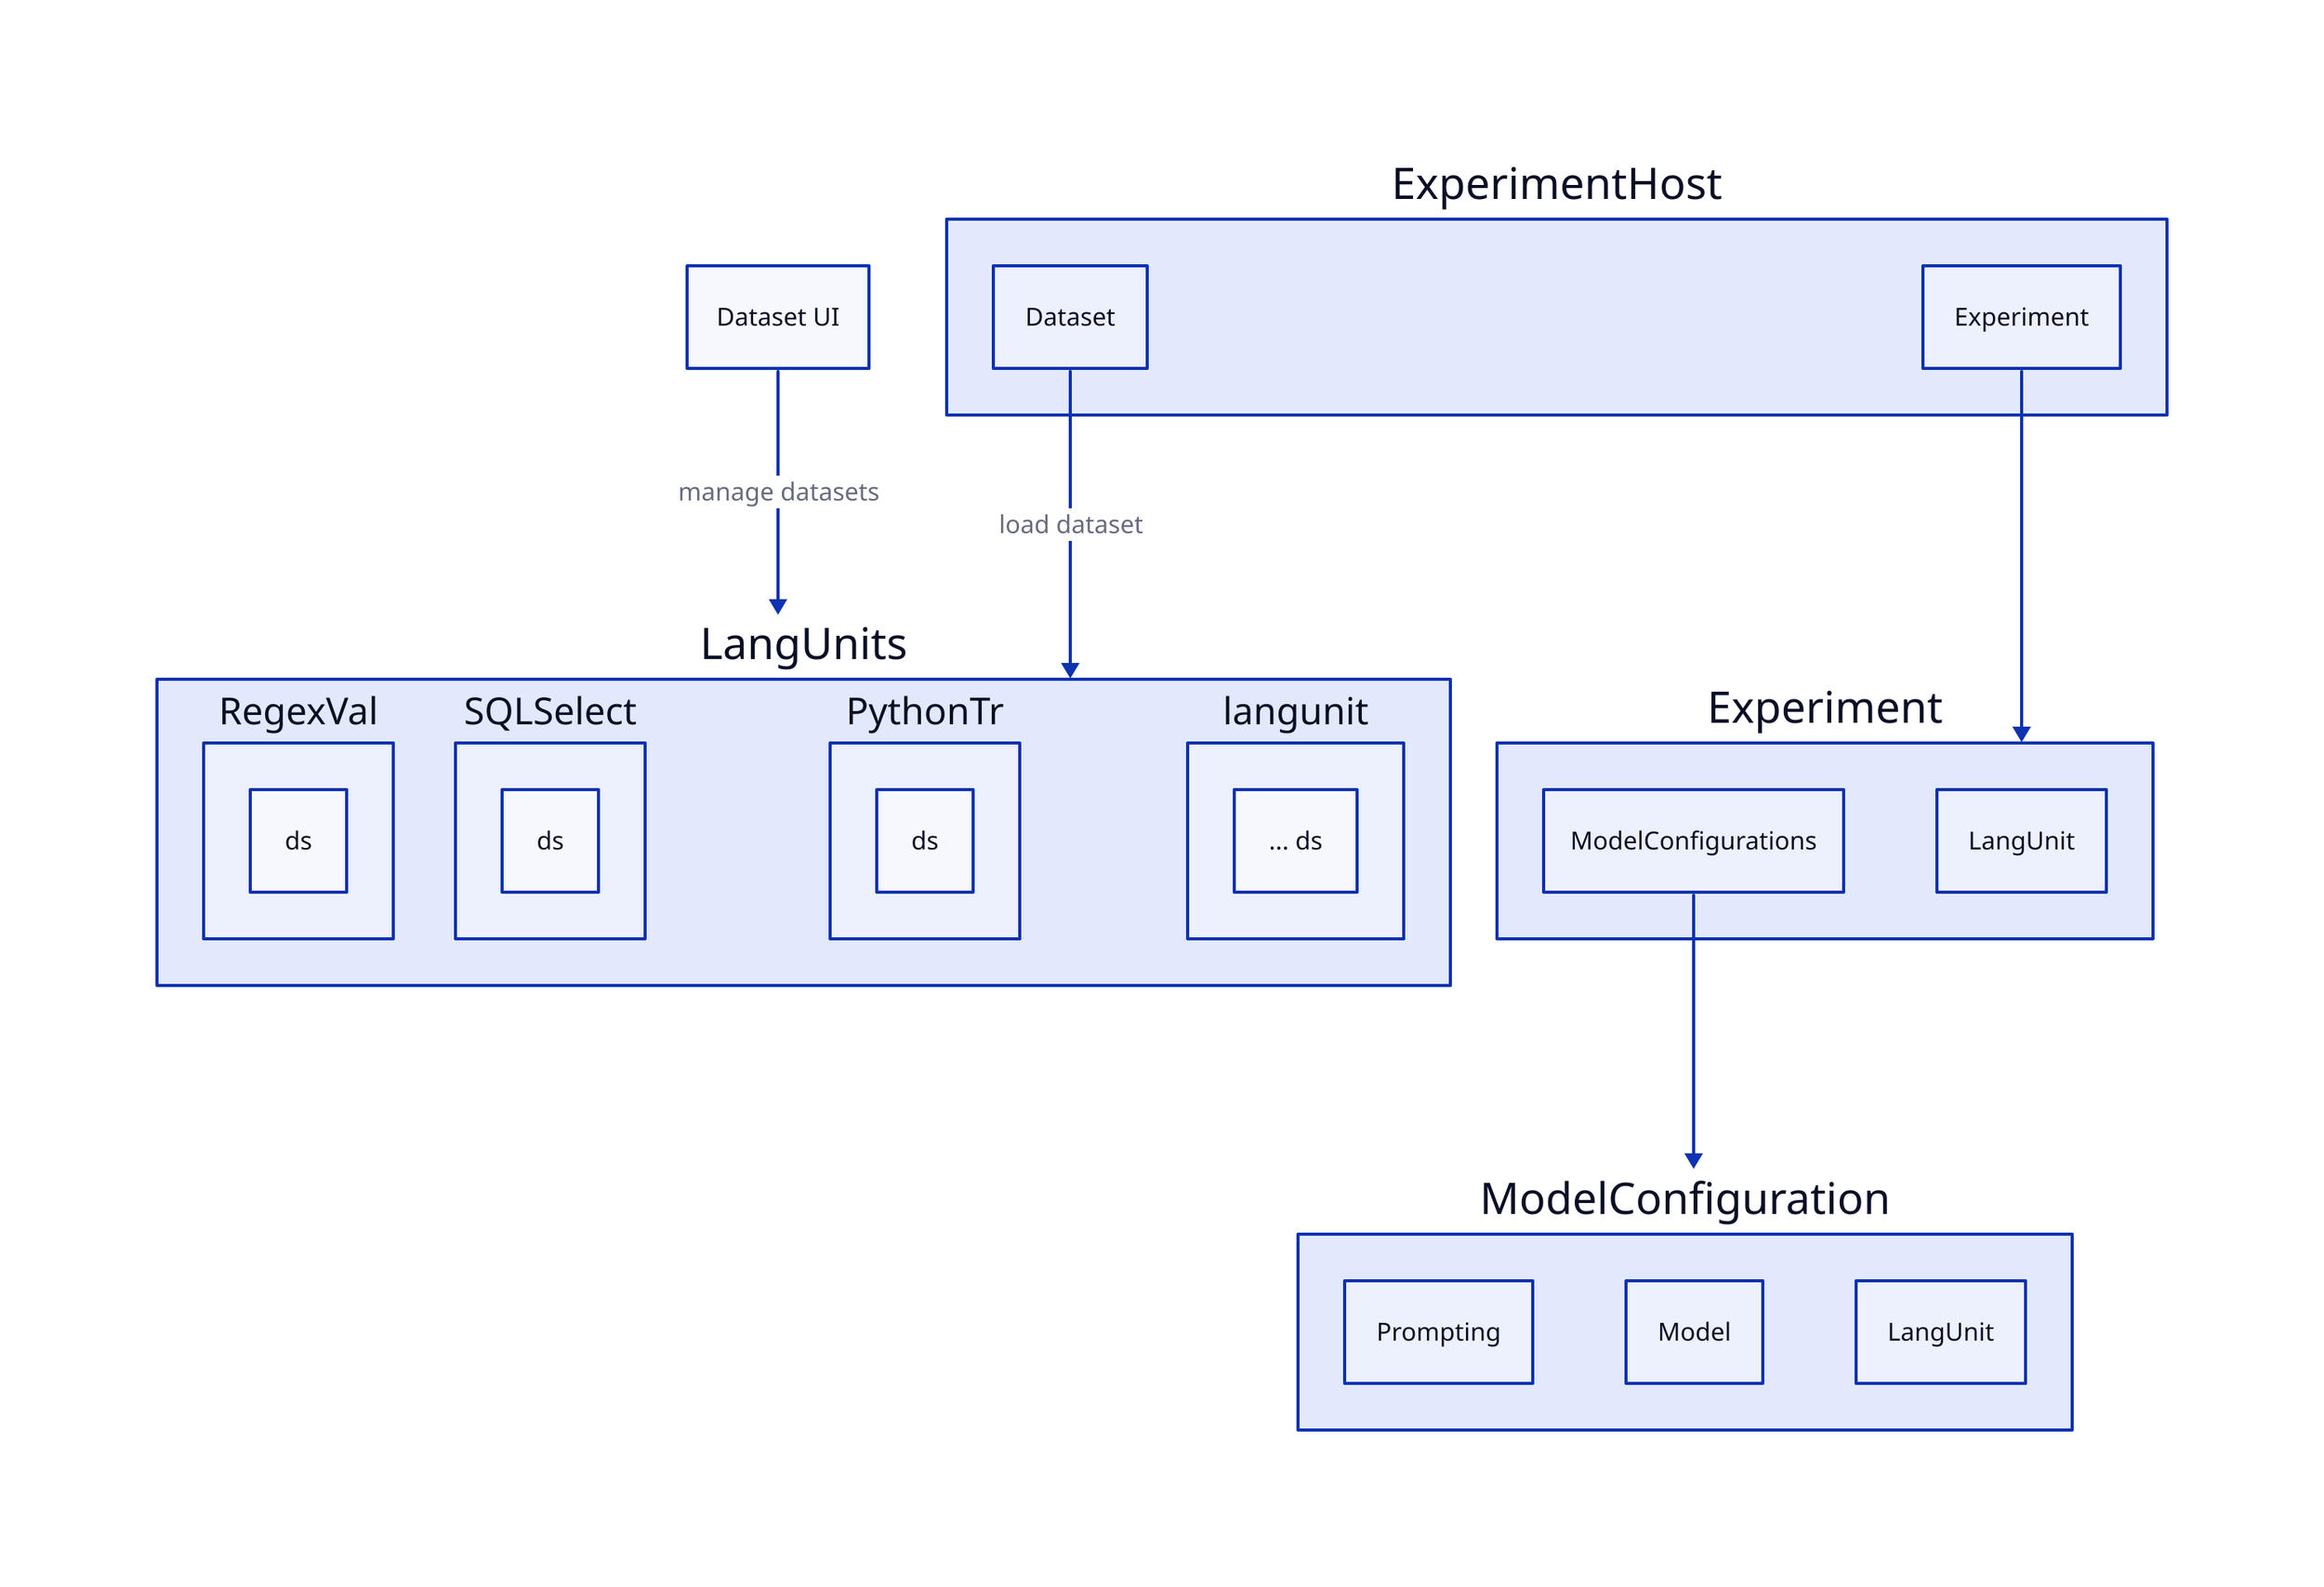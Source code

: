 LangUnits: {
  RegexVal: {
    ds
  }
  SQLSelect: {
    ds
  }
  PythonTr: {
    ds
  }
  langunit: {
    "... ds"
  }
}

LangUnits <- ExperimentHost.Dataset: "load dataset"
Dataset UI -> LangUnits: "manage datasets"

Dataset UI

ExperimentHost: {
  Experiment
  Dataset
}
ExperimentHost.Experiment -> Experiment

Experiment.ModelConfigurations
Experiment.LangUnit

Experiment.ModelConfigurations -> ModelConfiguration

ModelConfiguration.Prompting
ModelConfiguration.Model
ModelConfiguration.LangUnit

